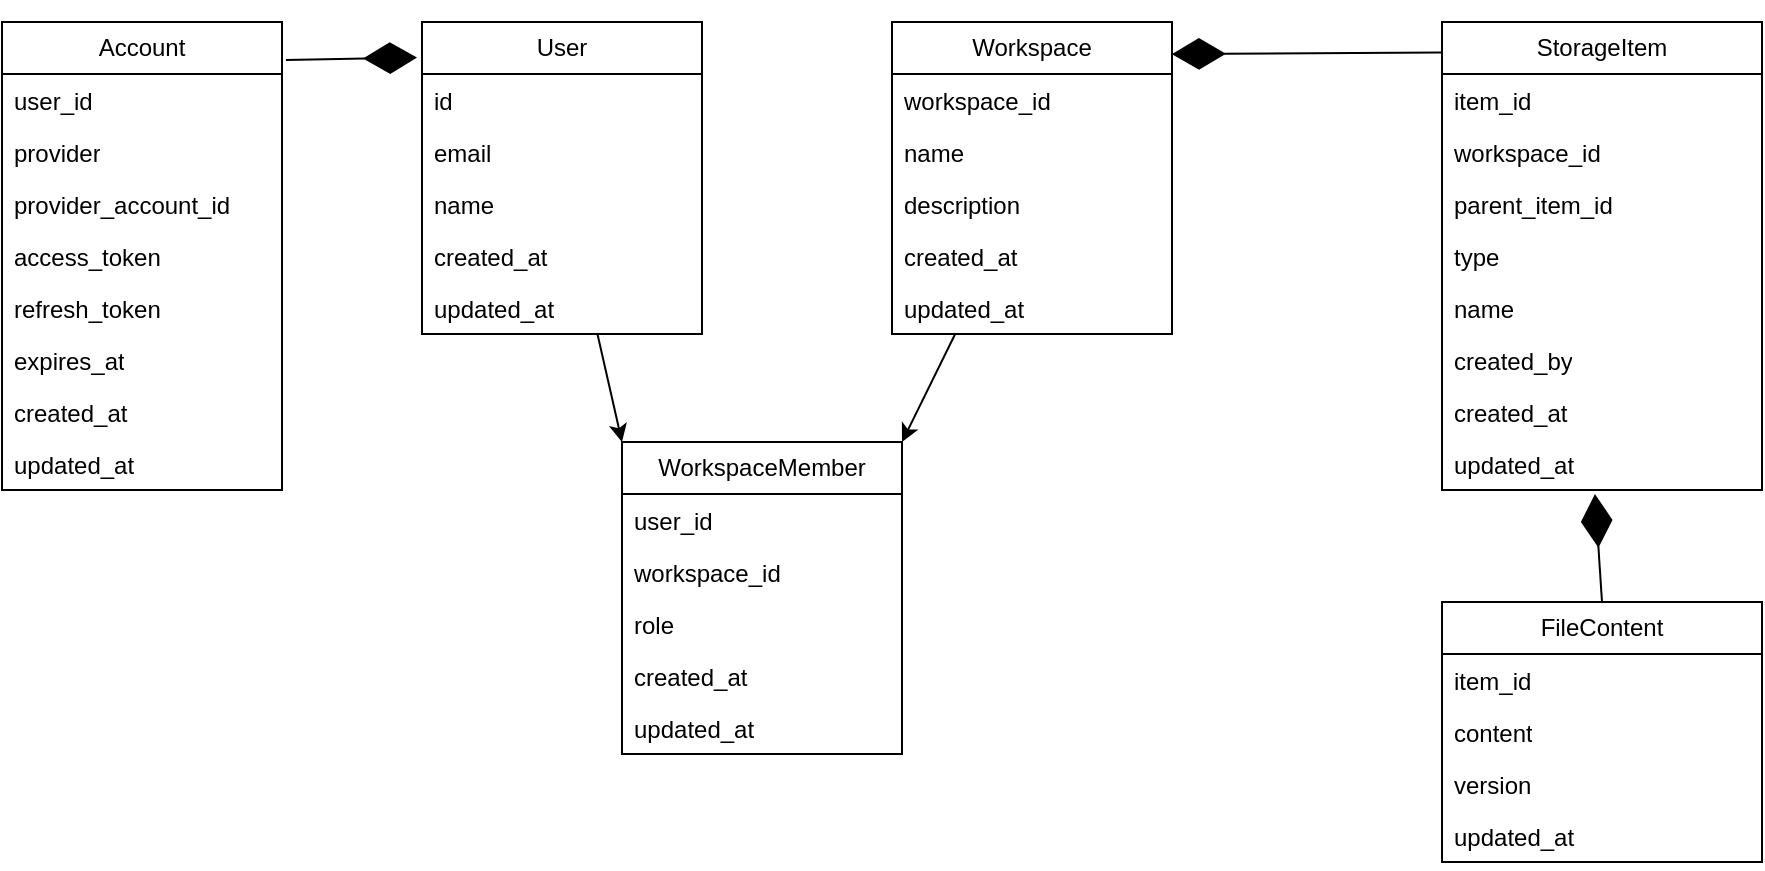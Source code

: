 <mxfile>
    <diagram name="Page-1" id="I0OLw2uU-P2F8fV9pG-x">
        <mxGraphModel dx="1752" dy="578" grid="1" gridSize="10" guides="1" tooltips="1" connect="1" arrows="1" fold="1" page="1" pageScale="1" pageWidth="850" pageHeight="1100" math="0" shadow="0">
            <root>
                <mxCell id="0"/>
                <mxCell id="1" parent="0"/>
                <mxCell id="30" style="edgeStyle=none;html=1;entryX=0;entryY=0;entryDx=0;entryDy=0;" parent="1" source="XedeXZ295ecX8Rhuh7tI-14" target="XedeXZ295ecX8Rhuh7tI-23" edge="1">
                    <mxGeometry relative="1" as="geometry"/>
                </mxCell>
                <mxCell id="XedeXZ295ecX8Rhuh7tI-14" value="User" style="swimlane;fontStyle=0;childLayout=stackLayout;horizontal=1;startSize=26;fillColor=none;horizontalStack=0;resizeParent=1;resizeParentMax=0;resizeLast=0;collapsible=1;marginBottom=0;whiteSpace=wrap;html=1;" parent="1" vertex="1">
                    <mxGeometry x="120" y="80" width="140" height="156" as="geometry">
                        <mxRectangle x="355" y="140" width="70" height="30" as="alternateBounds"/>
                    </mxGeometry>
                </mxCell>
                <mxCell id="XedeXZ295ecX8Rhuh7tI-15" value="id" style="text;strokeColor=none;fillColor=none;align=left;verticalAlign=top;spacingLeft=4;spacingRight=4;overflow=hidden;rotatable=0;points=[[0,0.5],[1,0.5]];portConstraint=eastwest;whiteSpace=wrap;html=1;" parent="XedeXZ295ecX8Rhuh7tI-14" vertex="1">
                    <mxGeometry y="26" width="140" height="26" as="geometry"/>
                </mxCell>
                <mxCell id="XedeXZ295ecX8Rhuh7tI-16" value="email" style="text;strokeColor=none;fillColor=none;align=left;verticalAlign=top;spacingLeft=4;spacingRight=4;overflow=hidden;rotatable=0;points=[[0,0.5],[1,0.5]];portConstraint=eastwest;whiteSpace=wrap;html=1;" parent="XedeXZ295ecX8Rhuh7tI-14" vertex="1">
                    <mxGeometry y="52" width="140" height="26" as="geometry"/>
                </mxCell>
                <mxCell id="XedeXZ295ecX8Rhuh7tI-17" value="name" style="text;strokeColor=none;fillColor=none;align=left;verticalAlign=top;spacingLeft=4;spacingRight=4;overflow=hidden;rotatable=0;points=[[0,0.5],[1,0.5]];portConstraint=eastwest;whiteSpace=wrap;html=1;" parent="XedeXZ295ecX8Rhuh7tI-14" vertex="1">
                    <mxGeometry y="78" width="140" height="26" as="geometry"/>
                </mxCell>
                <mxCell id="XedeXZ295ecX8Rhuh7tI-41" value="created_at" style="text;strokeColor=none;fillColor=none;align=left;verticalAlign=top;spacingLeft=4;spacingRight=4;overflow=hidden;rotatable=0;points=[[0,0.5],[1,0.5]];portConstraint=eastwest;whiteSpace=wrap;html=1;" parent="XedeXZ295ecX8Rhuh7tI-14" vertex="1">
                    <mxGeometry y="104" width="140" height="26" as="geometry"/>
                </mxCell>
                <mxCell id="XedeXZ295ecX8Rhuh7tI-42" value="updated_at" style="text;strokeColor=none;fillColor=none;align=left;verticalAlign=top;spacingLeft=4;spacingRight=4;overflow=hidden;rotatable=0;points=[[0,0.5],[1,0.5]];portConstraint=eastwest;whiteSpace=wrap;html=1;" parent="XedeXZ295ecX8Rhuh7tI-14" vertex="1">
                    <mxGeometry y="130" width="140" height="26" as="geometry"/>
                </mxCell>
                <mxCell id="31" style="edgeStyle=none;html=1;entryX=1;entryY=0;entryDx=0;entryDy=0;" parent="1" source="XedeXZ295ecX8Rhuh7tI-18" target="XedeXZ295ecX8Rhuh7tI-23" edge="1">
                    <mxGeometry relative="1" as="geometry"/>
                </mxCell>
                <mxCell id="XedeXZ295ecX8Rhuh7tI-18" value="Workspace" style="swimlane;fontStyle=0;childLayout=stackLayout;horizontal=1;startSize=26;fillColor=none;horizontalStack=0;resizeParent=1;resizeParentMax=0;resizeLast=0;collapsible=1;marginBottom=0;whiteSpace=wrap;html=1;" parent="1" vertex="1">
                    <mxGeometry x="355" y="80" width="140" height="156" as="geometry"/>
                </mxCell>
                <mxCell id="XedeXZ295ecX8Rhuh7tI-19" value="workspace_id" style="text;strokeColor=none;fillColor=none;align=left;verticalAlign=top;spacingLeft=4;spacingRight=4;overflow=hidden;rotatable=0;points=[[0,0.5],[1,0.5]];portConstraint=eastwest;whiteSpace=wrap;html=1;" parent="XedeXZ295ecX8Rhuh7tI-18" vertex="1">
                    <mxGeometry y="26" width="140" height="26" as="geometry"/>
                </mxCell>
                <mxCell id="XedeXZ295ecX8Rhuh7tI-21" value="name" style="text;strokeColor=none;fillColor=none;align=left;verticalAlign=top;spacingLeft=4;spacingRight=4;overflow=hidden;rotatable=0;points=[[0,0.5],[1,0.5]];portConstraint=eastwest;whiteSpace=wrap;html=1;" parent="XedeXZ295ecX8Rhuh7tI-18" vertex="1">
                    <mxGeometry y="52" width="140" height="26" as="geometry"/>
                </mxCell>
                <mxCell id="37" value="description&lt;div&gt;&lt;br&gt;&lt;/div&gt;" style="text;strokeColor=none;fillColor=none;align=left;verticalAlign=top;spacingLeft=4;spacingRight=4;overflow=hidden;rotatable=0;points=[[0,0.5],[1,0.5]];portConstraint=eastwest;whiteSpace=wrap;html=1;" parent="XedeXZ295ecX8Rhuh7tI-18" vertex="1">
                    <mxGeometry y="78" width="140" height="26" as="geometry"/>
                </mxCell>
                <mxCell id="XedeXZ295ecX8Rhuh7tI-43" value="created_at" style="text;strokeColor=none;fillColor=none;align=left;verticalAlign=top;spacingLeft=4;spacingRight=4;overflow=hidden;rotatable=0;points=[[0,0.5],[1,0.5]];portConstraint=eastwest;whiteSpace=wrap;html=1;" parent="XedeXZ295ecX8Rhuh7tI-18" vertex="1">
                    <mxGeometry y="104" width="140" height="26" as="geometry"/>
                </mxCell>
                <mxCell id="XedeXZ295ecX8Rhuh7tI-44" value="updated_at" style="text;strokeColor=none;fillColor=none;align=left;verticalAlign=top;spacingLeft=4;spacingRight=4;overflow=hidden;rotatable=0;points=[[0,0.5],[1,0.5]];portConstraint=eastwest;whiteSpace=wrap;html=1;" parent="XedeXZ295ecX8Rhuh7tI-18" vertex="1">
                    <mxGeometry y="130" width="140" height="26" as="geometry"/>
                </mxCell>
                <mxCell id="XedeXZ295ecX8Rhuh7tI-23" value="WorkspaceMember" style="swimlane;fontStyle=0;childLayout=stackLayout;horizontal=1;startSize=26;fillColor=none;horizontalStack=0;resizeParent=1;resizeParentMax=0;resizeLast=0;collapsible=1;marginBottom=0;whiteSpace=wrap;html=1;" parent="1" vertex="1">
                    <mxGeometry x="220" y="290" width="140" height="156" as="geometry"/>
                </mxCell>
                <mxCell id="XedeXZ295ecX8Rhuh7tI-24" value="user_id" style="text;strokeColor=none;fillColor=none;align=left;verticalAlign=top;spacingLeft=4;spacingRight=4;overflow=hidden;rotatable=0;points=[[0,0.5],[1,0.5]];portConstraint=eastwest;whiteSpace=wrap;html=1;" parent="XedeXZ295ecX8Rhuh7tI-23" vertex="1">
                    <mxGeometry y="26" width="140" height="26" as="geometry"/>
                </mxCell>
                <mxCell id="XedeXZ295ecX8Rhuh7tI-25" value="workspace_id" style="text;strokeColor=none;fillColor=none;align=left;verticalAlign=top;spacingLeft=4;spacingRight=4;overflow=hidden;rotatable=0;points=[[0,0.5],[1,0.5]];portConstraint=eastwest;whiteSpace=wrap;html=1;" parent="XedeXZ295ecX8Rhuh7tI-23" vertex="1">
                    <mxGeometry y="52" width="140" height="26" as="geometry"/>
                </mxCell>
                <mxCell id="16" value="role" style="text;strokeColor=none;fillColor=none;align=left;verticalAlign=top;spacingLeft=4;spacingRight=4;overflow=hidden;rotatable=0;points=[[0,0.5],[1,0.5]];portConstraint=eastwest;whiteSpace=wrap;html=1;" parent="XedeXZ295ecX8Rhuh7tI-23" vertex="1">
                    <mxGeometry y="78" width="140" height="26" as="geometry"/>
                </mxCell>
                <mxCell id="XedeXZ295ecX8Rhuh7tI-31" value="created_at" style="text;strokeColor=none;fillColor=none;align=left;verticalAlign=top;spacingLeft=4;spacingRight=4;overflow=hidden;rotatable=0;points=[[0,0.5],[1,0.5]];portConstraint=eastwest;whiteSpace=wrap;html=1;" parent="XedeXZ295ecX8Rhuh7tI-23" vertex="1">
                    <mxGeometry y="104" width="140" height="26" as="geometry"/>
                </mxCell>
                <mxCell id="15" value="updated_at" style="text;strokeColor=none;fillColor=none;align=left;verticalAlign=top;spacingLeft=4;spacingRight=4;overflow=hidden;rotatable=0;points=[[0,0.5],[1,0.5]];portConstraint=eastwest;whiteSpace=wrap;html=1;" parent="XedeXZ295ecX8Rhuh7tI-23" vertex="1">
                    <mxGeometry y="130" width="140" height="26" as="geometry"/>
                </mxCell>
                <mxCell id="XedeXZ295ecX8Rhuh7tI-32" value="StorageItem" style="swimlane;fontStyle=0;childLayout=stackLayout;horizontal=1;startSize=26;fillColor=none;horizontalStack=0;resizeParent=1;resizeParentMax=0;resizeLast=0;collapsible=1;marginBottom=0;whiteSpace=wrap;html=1;" parent="1" vertex="1">
                    <mxGeometry x="630" y="80" width="160" height="234" as="geometry"/>
                </mxCell>
                <mxCell id="XedeXZ295ecX8Rhuh7tI-33" value="item_id" style="text;strokeColor=none;fillColor=none;align=left;verticalAlign=top;spacingLeft=4;spacingRight=4;overflow=hidden;rotatable=0;points=[[0,0.5],[1,0.5]];portConstraint=eastwest;whiteSpace=wrap;html=1;" parent="XedeXZ295ecX8Rhuh7tI-32" vertex="1">
                    <mxGeometry y="26" width="160" height="26" as="geometry"/>
                </mxCell>
                <mxCell id="XedeXZ295ecX8Rhuh7tI-34" value="workspace_id" style="text;strokeColor=none;fillColor=none;align=left;verticalAlign=top;spacingLeft=4;spacingRight=4;overflow=hidden;rotatable=0;points=[[0,0.5],[1,0.5]];portConstraint=eastwest;whiteSpace=wrap;html=1;" parent="XedeXZ295ecX8Rhuh7tI-32" vertex="1">
                    <mxGeometry y="52" width="160" height="26" as="geometry"/>
                </mxCell>
                <mxCell id="XedeXZ295ecX8Rhuh7tI-35" value="parent_item_id" style="text;strokeColor=none;fillColor=none;align=left;verticalAlign=top;spacingLeft=4;spacingRight=4;overflow=hidden;rotatable=0;points=[[0,0.5],[1,0.5]];portConstraint=eastwest;whiteSpace=wrap;html=1;" parent="XedeXZ295ecX8Rhuh7tI-32" vertex="1">
                    <mxGeometry y="78" width="160" height="26" as="geometry"/>
                </mxCell>
                <mxCell id="XedeXZ295ecX8Rhuh7tI-36" value="type" style="text;strokeColor=none;fillColor=none;align=left;verticalAlign=top;spacingLeft=4;spacingRight=4;overflow=hidden;rotatable=0;points=[[0,0.5],[1,0.5]];portConstraint=eastwest;whiteSpace=wrap;html=1;" parent="XedeXZ295ecX8Rhuh7tI-32" vertex="1">
                    <mxGeometry y="104" width="160" height="26" as="geometry"/>
                </mxCell>
                <mxCell id="XedeXZ295ecX8Rhuh7tI-37" value="name" style="text;strokeColor=none;fillColor=none;align=left;verticalAlign=top;spacingLeft=4;spacingRight=4;overflow=hidden;rotatable=0;points=[[0,0.5],[1,0.5]];portConstraint=eastwest;whiteSpace=wrap;html=1;" parent="XedeXZ295ecX8Rhuh7tI-32" vertex="1">
                    <mxGeometry y="130" width="160" height="26" as="geometry"/>
                </mxCell>
                <mxCell id="38" value="created_by" style="text;strokeColor=none;fillColor=none;align=left;verticalAlign=top;spacingLeft=4;spacingRight=4;overflow=hidden;rotatable=0;points=[[0,0.5],[1,0.5]];portConstraint=eastwest;whiteSpace=wrap;html=1;" vertex="1" parent="XedeXZ295ecX8Rhuh7tI-32">
                    <mxGeometry y="156" width="160" height="26" as="geometry"/>
                </mxCell>
                <mxCell id="19" value="created_at" style="text;strokeColor=none;fillColor=none;align=left;verticalAlign=top;spacingLeft=4;spacingRight=4;overflow=hidden;rotatable=0;points=[[0,0.5],[1,0.5]];portConstraint=eastwest;whiteSpace=wrap;html=1;" parent="XedeXZ295ecX8Rhuh7tI-32" vertex="1">
                    <mxGeometry y="182" width="160" height="26" as="geometry"/>
                </mxCell>
                <mxCell id="20" value="updated_at" style="text;strokeColor=none;fillColor=none;align=left;verticalAlign=top;spacingLeft=4;spacingRight=4;overflow=hidden;rotatable=0;points=[[0,0.5],[1,0.5]];portConstraint=eastwest;whiteSpace=wrap;html=1;" parent="XedeXZ295ecX8Rhuh7tI-32" vertex="1">
                    <mxGeometry y="208" width="160" height="26" as="geometry"/>
                </mxCell>
                <mxCell id="2" value="Account" style="swimlane;fontStyle=0;childLayout=stackLayout;horizontal=1;startSize=26;fillColor=none;horizontalStack=0;resizeParent=1;resizeParentMax=0;resizeLast=0;collapsible=1;marginBottom=0;whiteSpace=wrap;html=1;" parent="1" vertex="1">
                    <mxGeometry x="-90" y="80" width="140" height="234" as="geometry">
                        <mxRectangle x="355" y="140" width="70" height="30" as="alternateBounds"/>
                    </mxGeometry>
                </mxCell>
                <mxCell id="3" value="user_id" style="text;strokeColor=none;fillColor=none;align=left;verticalAlign=top;spacingLeft=4;spacingRight=4;overflow=hidden;rotatable=0;points=[[0,0.5],[1,0.5]];portConstraint=eastwest;whiteSpace=wrap;html=1;" parent="2" vertex="1">
                    <mxGeometry y="26" width="140" height="26" as="geometry"/>
                </mxCell>
                <mxCell id="5" value="provider" style="text;strokeColor=none;fillColor=none;align=left;verticalAlign=top;spacingLeft=4;spacingRight=4;overflow=hidden;rotatable=0;points=[[0,0.5],[1,0.5]];portConstraint=eastwest;whiteSpace=wrap;html=1;" parent="2" vertex="1">
                    <mxGeometry y="52" width="140" height="26" as="geometry"/>
                </mxCell>
                <mxCell id="6" value="provider_account_id" style="text;strokeColor=none;fillColor=none;align=left;verticalAlign=top;spacingLeft=4;spacingRight=4;overflow=hidden;rotatable=0;points=[[0,0.5],[1,0.5]];portConstraint=eastwest;whiteSpace=wrap;html=1;" parent="2" vertex="1">
                    <mxGeometry y="78" width="140" height="26" as="geometry"/>
                </mxCell>
                <mxCell id="7" value="access_token" style="text;strokeColor=none;fillColor=none;align=left;verticalAlign=top;spacingLeft=4;spacingRight=4;overflow=hidden;rotatable=0;points=[[0,0.5],[1,0.5]];portConstraint=eastwest;whiteSpace=wrap;html=1;" parent="2" vertex="1">
                    <mxGeometry y="104" width="140" height="26" as="geometry"/>
                </mxCell>
                <mxCell id="8" value="refresh_token" style="text;strokeColor=none;fillColor=none;align=left;verticalAlign=top;spacingLeft=4;spacingRight=4;overflow=hidden;rotatable=0;points=[[0,0.5],[1,0.5]];portConstraint=eastwest;whiteSpace=wrap;html=1;" parent="2" vertex="1">
                    <mxGeometry y="130" width="140" height="26" as="geometry"/>
                </mxCell>
                <mxCell id="9" value="expires_at" style="text;strokeColor=none;fillColor=none;align=left;verticalAlign=top;spacingLeft=4;spacingRight=4;overflow=hidden;rotatable=0;points=[[0,0.5],[1,0.5]];portConstraint=eastwest;whiteSpace=wrap;html=1;" parent="2" vertex="1">
                    <mxGeometry y="156" width="140" height="26" as="geometry"/>
                </mxCell>
                <mxCell id="10" value="created_at" style="text;strokeColor=none;fillColor=none;align=left;verticalAlign=top;spacingLeft=4;spacingRight=4;overflow=hidden;rotatable=0;points=[[0,0.5],[1,0.5]];portConstraint=eastwest;whiteSpace=wrap;html=1;" parent="2" vertex="1">
                    <mxGeometry y="182" width="140" height="26" as="geometry"/>
                </mxCell>
                <mxCell id="11" value="updated_at" style="text;strokeColor=none;fillColor=none;align=left;verticalAlign=top;spacingLeft=4;spacingRight=4;overflow=hidden;rotatable=0;points=[[0,0.5],[1,0.5]];portConstraint=eastwest;whiteSpace=wrap;html=1;" parent="2" vertex="1">
                    <mxGeometry y="208" width="140" height="26" as="geometry"/>
                </mxCell>
                <mxCell id="13" value="" style="endArrow=diamondThin;endFill=1;endSize=24;html=1;rounded=0;exitX=1.014;exitY=0.081;exitDx=0;exitDy=0;exitPerimeter=0;entryX=-0.018;entryY=0.114;entryDx=0;entryDy=0;entryPerimeter=0;" parent="1" source="2" target="XedeXZ295ecX8Rhuh7tI-14" edge="1">
                    <mxGeometry width="160" relative="1" as="geometry">
                        <mxPoint x="-41.26" y="90.0" as="sourcePoint"/>
                        <mxPoint x="90" y="98" as="targetPoint"/>
                        <Array as="points"/>
                    </mxGeometry>
                </mxCell>
                <mxCell id="21" value="FileContent" style="swimlane;fontStyle=0;childLayout=stackLayout;horizontal=1;startSize=26;fillColor=none;horizontalStack=0;resizeParent=1;resizeParentMax=0;resizeLast=0;collapsible=1;marginBottom=0;whiteSpace=wrap;html=1;" parent="1" vertex="1">
                    <mxGeometry x="630" y="370" width="160" height="130" as="geometry"/>
                </mxCell>
                <mxCell id="22" value="item_id" style="text;strokeColor=none;fillColor=none;align=left;verticalAlign=top;spacingLeft=4;spacingRight=4;overflow=hidden;rotatable=0;points=[[0,0.5],[1,0.5]];portConstraint=eastwest;whiteSpace=wrap;html=1;" parent="21" vertex="1">
                    <mxGeometry y="26" width="160" height="26" as="geometry"/>
                </mxCell>
                <mxCell id="23" value="content" style="text;strokeColor=none;fillColor=none;align=left;verticalAlign=top;spacingLeft=4;spacingRight=4;overflow=hidden;rotatable=0;points=[[0,0.5],[1,0.5]];portConstraint=eastwest;whiteSpace=wrap;html=1;" parent="21" vertex="1">
                    <mxGeometry y="52" width="160" height="26" as="geometry"/>
                </mxCell>
                <mxCell id="24" value="version" style="text;strokeColor=none;fillColor=none;align=left;verticalAlign=top;spacingLeft=4;spacingRight=4;overflow=hidden;rotatable=0;points=[[0,0.5],[1,0.5]];portConstraint=eastwest;whiteSpace=wrap;html=1;" parent="21" vertex="1">
                    <mxGeometry y="78" width="160" height="26" as="geometry"/>
                </mxCell>
                <mxCell id="29" value="updated_at" style="text;strokeColor=none;fillColor=none;align=left;verticalAlign=top;spacingLeft=4;spacingRight=4;overflow=hidden;rotatable=0;points=[[0,0.5],[1,0.5]];portConstraint=eastwest;whiteSpace=wrap;html=1;" parent="21" vertex="1">
                    <mxGeometry y="104" width="160" height="26" as="geometry"/>
                </mxCell>
                <mxCell id="34" value="" style="endArrow=diamondThin;endFill=1;endSize=24;html=1;entryX=1;entryY=0.103;entryDx=0;entryDy=0;entryPerimeter=0;exitX=-0.002;exitY=0.065;exitDx=0;exitDy=0;exitPerimeter=0;" parent="1" source="XedeXZ295ecX8Rhuh7tI-32" target="XedeXZ295ecX8Rhuh7tI-18" edge="1">
                    <mxGeometry width="160" relative="1" as="geometry">
                        <mxPoint x="550" y="240" as="sourcePoint"/>
                        <mxPoint x="710" y="240" as="targetPoint"/>
                    </mxGeometry>
                </mxCell>
                <mxCell id="35" value="" style="endArrow=diamondThin;endFill=1;endSize=24;html=1;entryX=0.478;entryY=1.077;entryDx=0;entryDy=0;entryPerimeter=0;exitX=0.5;exitY=0;exitDx=0;exitDy=0;" parent="1" source="21" target="20" edge="1">
                    <mxGeometry width="160" relative="1" as="geometry">
                        <mxPoint x="640" y="115" as="sourcePoint"/>
                        <mxPoint x="530" y="116" as="targetPoint"/>
                    </mxGeometry>
                </mxCell>
            </root>
        </mxGraphModel>
    </diagram>
</mxfile>